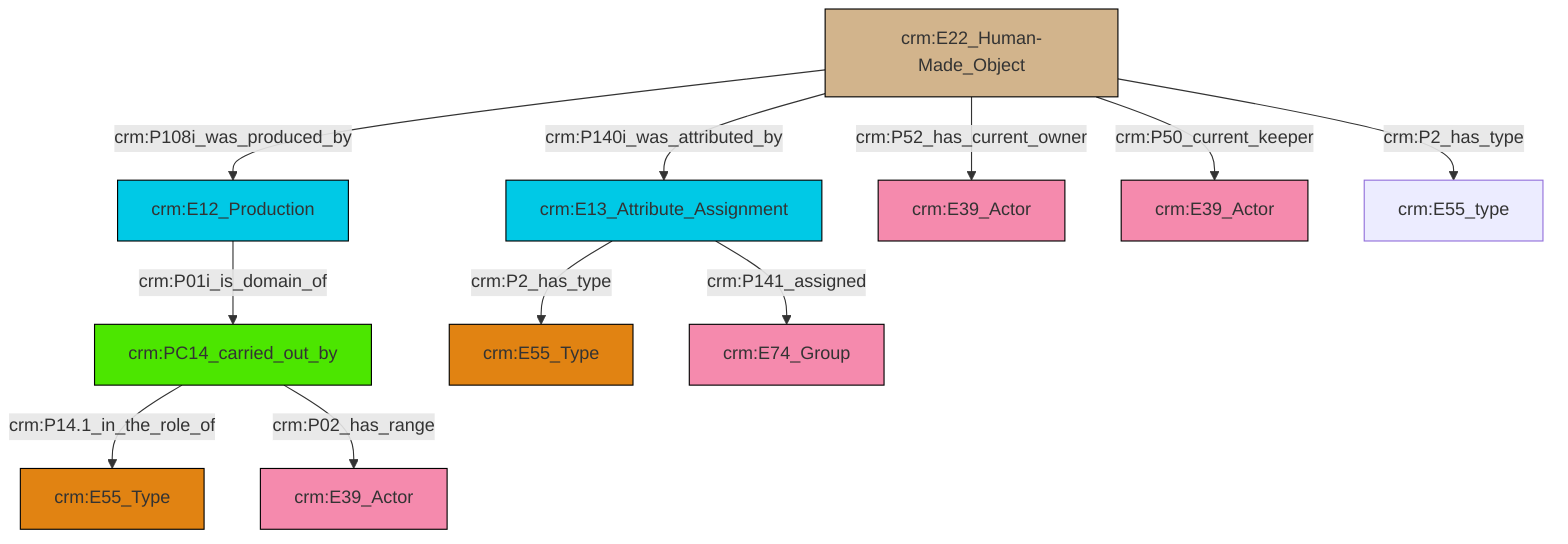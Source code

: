 graph TD
classDef Literal fill:#f2f2f2,stroke:#000000;
classDef CRM_Entity fill:#FFFFFF,stroke:#000000;
classDef Temporal_Entity fill:#00C9E6, stroke:#000000;
classDef Type fill:#E18312, stroke:#000000;
classDef Time-Span fill:#2C9C91, stroke:#000000;
classDef Appellation fill:#FFEB7F, stroke:#000000;
classDef Place fill:#008836, stroke:#000000;
classDef Persistent_Item fill:#B266B2, stroke:#000000;
classDef Conceptual_Object fill:#FFD700, stroke:#000000;
classDef Physical_Thing fill:#D2B48C, stroke:#000000;
classDef Actor fill:#f58aad, stroke:#000000;
classDef PC_Classes fill:#4ce600, stroke:#000000;
classDef Multi fill:#cccccc,stroke:#000000;

0["crm:E22_Human-Made_Object"]:::Physical_Thing -->|crm:P108i_was_produced_by| 1["crm:E12_Production"]:::Temporal_Entity
0["crm:E22_Human-Made_Object"]:::Physical_Thing -->|crm:P140i_was_attributed_by| 4["crm:E13_Attribute_Assignment"]:::Temporal_Entity
2["crm:PC14_carried_out_by"]:::PC_Classes -->|crm:P14.1_in_the_role_of| 10["crm:E55_Type"]:::Type
0["crm:E22_Human-Made_Object"]:::Physical_Thing -->|crm:P50_current_keeper| 13["crm:E39_Actor"]:::Actor
0["crm:E22_Human-Made_Object"]:::Physical_Thing -->|crm:P52_has_current_owner| 7["crm:E39_Actor"]:::Actor
2["crm:PC14_carried_out_by"]:::PC_Classes -->|crm:P02_has_range| 5["crm:E39_Actor"]:::Actor
4["crm:E13_Attribute_Assignment"]:::Temporal_Entity -->|crm:P2_has_type| 11["crm:E55_Type"]:::Type
0["crm:E22_Human-Made_Object"]:::Physical_Thing -->|crm:P2_has_type| 20["crm:E55_type"]:::Default
4["crm:E13_Attribute_Assignment"]:::Temporal_Entity -->|crm:P141_assigned| 17["crm:E74_Group"]:::Actor
1["crm:E12_Production"]:::Temporal_Entity -->|crm:P01i_is_domain_of| 2["crm:PC14_carried_out_by"]:::PC_Classes